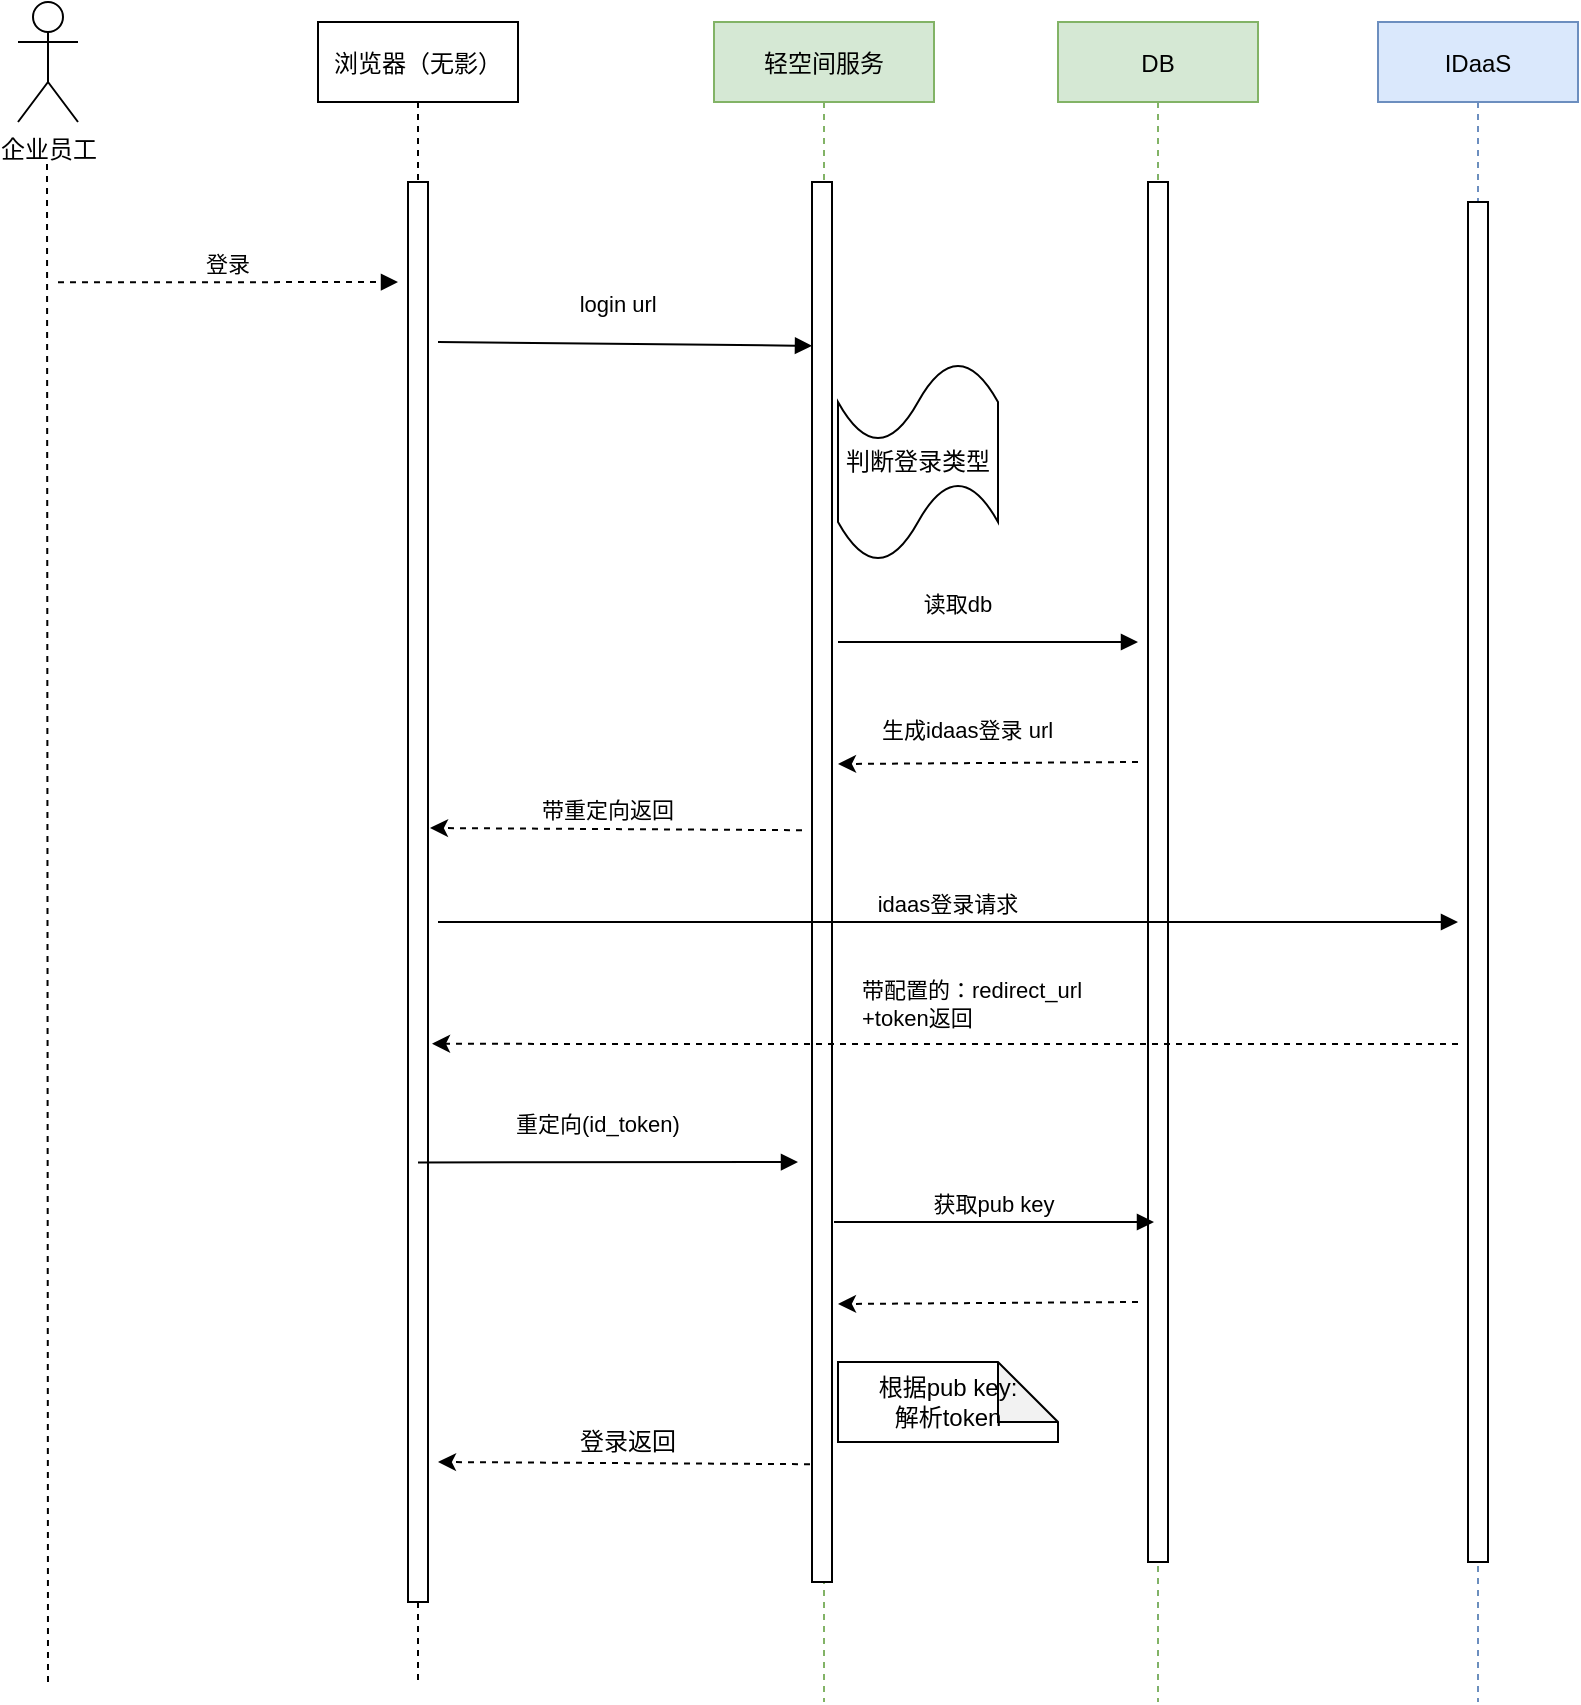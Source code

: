 <mxfile version="14.9.3" type="github">
  <diagram id="LR0RCxkH68ZpJCAaFkyw" name="Page-1">
    <mxGraphModel dx="2092" dy="841" grid="1" gridSize="10" guides="1" tooltips="1" connect="1" arrows="1" fold="1" page="1" pageScale="1" pageWidth="827" pageHeight="1169" math="0" shadow="0">
      <root>
        <mxCell id="0" />
        <mxCell id="1" parent="0" />
        <mxCell id="p_a_ilSG1iNqK-UMnlgY-5" value="轻空间服务" style="shape=umlLifeline;perimeter=lifelinePerimeter;container=1;collapsible=0;recursiveResize=0;rounded=0;shadow=0;strokeWidth=1;fillColor=#d5e8d4;strokeColor=#82b366;" vertex="1" parent="1">
          <mxGeometry x="298" y="80" width="110" height="840" as="geometry" />
        </mxCell>
        <mxCell id="p_a_ilSG1iNqK-UMnlgY-6" value="" style="points=[];perimeter=orthogonalPerimeter;rounded=0;shadow=0;strokeWidth=1;" vertex="1" parent="p_a_ilSG1iNqK-UMnlgY-5">
          <mxGeometry x="49" y="80" width="10" height="700" as="geometry" />
        </mxCell>
        <mxCell id="p_a_ilSG1iNqK-UMnlgY-7" value="DB" style="shape=umlLifeline;perimeter=lifelinePerimeter;container=1;collapsible=0;recursiveResize=0;rounded=0;shadow=0;strokeWidth=1;fillColor=#d5e8d4;strokeColor=#82b366;" vertex="1" parent="1">
          <mxGeometry x="470" y="80" width="100" height="840" as="geometry" />
        </mxCell>
        <mxCell id="p_a_ilSG1iNqK-UMnlgY-8" value="" style="points=[];perimeter=orthogonalPerimeter;rounded=0;shadow=0;strokeWidth=1;" vertex="1" parent="p_a_ilSG1iNqK-UMnlgY-7">
          <mxGeometry x="45" y="80" width="10" height="690" as="geometry" />
        </mxCell>
        <mxCell id="p_a_ilSG1iNqK-UMnlgY-14" value="login url" style="verticalAlign=bottom;endArrow=block;shadow=0;strokeWidth=1;entryX=0;entryY=0.117;entryDx=0;entryDy=0;entryPerimeter=0;" edge="1" parent="1" target="p_a_ilSG1iNqK-UMnlgY-6">
          <mxGeometry x="-0.039" y="11" relative="1" as="geometry">
            <mxPoint x="160" y="240.0" as="sourcePoint" />
            <mxPoint x="539.5" y="240.0" as="targetPoint" />
            <mxPoint as="offset" />
          </mxGeometry>
        </mxCell>
        <mxCell id="p_a_ilSG1iNqK-UMnlgY-15" value="IDaaS" style="shape=umlLifeline;perimeter=lifelinePerimeter;container=1;collapsible=0;recursiveResize=0;rounded=0;shadow=0;strokeWidth=1;fillColor=#dae8fc;strokeColor=#6c8ebf;" vertex="1" parent="1">
          <mxGeometry x="630" y="80" width="100" height="840" as="geometry" />
        </mxCell>
        <mxCell id="p_a_ilSG1iNqK-UMnlgY-16" value="" style="points=[];perimeter=orthogonalPerimeter;rounded=0;shadow=0;strokeWidth=1;" vertex="1" parent="p_a_ilSG1iNqK-UMnlgY-15">
          <mxGeometry x="45" y="90" width="10" height="680" as="geometry" />
        </mxCell>
        <mxCell id="p_a_ilSG1iNqK-UMnlgY-18" value="企业员工" style="shape=umlActor;verticalLabelPosition=bottom;verticalAlign=top;html=1;outlineConnect=0;" vertex="1" parent="1">
          <mxGeometry x="-50" y="70" width="30" height="60" as="geometry" />
        </mxCell>
        <mxCell id="p_a_ilSG1iNqK-UMnlgY-19" value="" style="endArrow=none;dashed=1;html=1;" edge="1" parent="1">
          <mxGeometry width="50" height="50" relative="1" as="geometry">
            <mxPoint x="-35" y="910" as="sourcePoint" />
            <mxPoint x="-35.5" y="150" as="targetPoint" />
          </mxGeometry>
        </mxCell>
        <mxCell id="p_a_ilSG1iNqK-UMnlgY-21" value="浏览器（无影）" style="shape=umlLifeline;perimeter=lifelinePerimeter;container=1;collapsible=0;recursiveResize=0;rounded=0;shadow=0;strokeWidth=1;" vertex="1" parent="1">
          <mxGeometry x="100" y="80" width="100" height="830" as="geometry" />
        </mxCell>
        <mxCell id="p_a_ilSG1iNqK-UMnlgY-22" value="" style="points=[];perimeter=orthogonalPerimeter;rounded=0;shadow=0;strokeWidth=1;" vertex="1" parent="p_a_ilSG1iNqK-UMnlgY-21">
          <mxGeometry x="45" y="80" width="10" height="710" as="geometry" />
        </mxCell>
        <mxCell id="p_a_ilSG1iNqK-UMnlgY-10" value="登录" style="verticalAlign=bottom;endArrow=block;shadow=0;strokeWidth=1;dashed=1;" edge="1" parent="p_a_ilSG1iNqK-UMnlgY-21">
          <mxGeometry relative="1" as="geometry">
            <mxPoint x="-130" y="130.17" as="sourcePoint" />
            <mxPoint x="40" y="130" as="targetPoint" />
          </mxGeometry>
        </mxCell>
        <mxCell id="p_a_ilSG1iNqK-UMnlgY-23" value="读取db" style="verticalAlign=bottom;endArrow=block;shadow=0;strokeWidth=1;" edge="1" parent="1">
          <mxGeometry x="-0.2" y="10" relative="1" as="geometry">
            <mxPoint x="360" y="390.0" as="sourcePoint" />
            <mxPoint x="510" y="390" as="targetPoint" />
            <mxPoint as="offset" />
          </mxGeometry>
        </mxCell>
        <mxCell id="p_a_ilSG1iNqK-UMnlgY-25" value="" style="endArrow=classic;html=1;dashed=1;" edge="1" parent="1">
          <mxGeometry width="50" height="50" relative="1" as="geometry">
            <mxPoint x="510" y="450" as="sourcePoint" />
            <mxPoint x="360" y="451" as="targetPoint" />
          </mxGeometry>
        </mxCell>
        <mxCell id="p_a_ilSG1iNqK-UMnlgY-26" value="idaas登录请求" style="verticalAlign=bottom;endArrow=block;shadow=0;strokeWidth=1;" edge="1" parent="1">
          <mxGeometry relative="1" as="geometry">
            <mxPoint x="160" y="530" as="sourcePoint" />
            <mxPoint x="670" y="530" as="targetPoint" />
          </mxGeometry>
        </mxCell>
        <mxCell id="p_a_ilSG1iNqK-UMnlgY-29" value="重定向(id_token)" style="verticalAlign=bottom;endArrow=block;shadow=0;strokeWidth=1;" edge="1" parent="1">
          <mxGeometry x="-0.052" y="10" relative="1" as="geometry">
            <mxPoint x="150" y="650.21" as="sourcePoint" />
            <mxPoint x="340" y="650" as="targetPoint" />
            <mxPoint as="offset" />
          </mxGeometry>
        </mxCell>
        <mxCell id="p_a_ilSG1iNqK-UMnlgY-31" value="登录返回" style="text;html=1;strokeColor=none;fillColor=none;align=center;verticalAlign=middle;whiteSpace=wrap;rounded=0;" vertex="1" parent="1">
          <mxGeometry x="220" y="780" width="70" height="20" as="geometry" />
        </mxCell>
        <mxCell id="p_a_ilSG1iNqK-UMnlgY-32" value="获取pub key" style="verticalAlign=bottom;endArrow=block;shadow=0;strokeWidth=1;" edge="1" parent="1">
          <mxGeometry relative="1" as="geometry">
            <mxPoint x="358" y="680.0" as="sourcePoint" />
            <mxPoint x="518" y="680" as="targetPoint" />
          </mxGeometry>
        </mxCell>
        <mxCell id="p_a_ilSG1iNqK-UMnlgY-33" value="" style="endArrow=classic;html=1;dashed=1;" edge="1" parent="1">
          <mxGeometry width="50" height="50" relative="1" as="geometry">
            <mxPoint x="510" y="720" as="sourcePoint" />
            <mxPoint x="360" y="721" as="targetPoint" />
          </mxGeometry>
        </mxCell>
        <mxCell id="p_a_ilSG1iNqK-UMnlgY-34" value="根据pub key:&lt;br&gt;解析token" style="shape=note;whiteSpace=wrap;html=1;backgroundOutline=1;darkOpacity=0.05;" vertex="1" parent="1">
          <mxGeometry x="360" y="750" width="110" height="40" as="geometry" />
        </mxCell>
        <mxCell id="p_a_ilSG1iNqK-UMnlgY-39" value="判断登录类型" style="shape=tape;whiteSpace=wrap;html=1;" vertex="1" parent="1">
          <mxGeometry x="360" y="250" width="80" height="100" as="geometry" />
        </mxCell>
        <mxCell id="p_a_ilSG1iNqK-UMnlgY-40" value="&lt;span style=&quot;color: rgb(0 , 0 , 0) ; font-family: &amp;#34;helvetica&amp;#34; ; font-size: 11px ; font-style: normal ; font-weight: 400 ; letter-spacing: normal ; text-align: center ; text-indent: 0px ; text-transform: none ; word-spacing: 0px ; background-color: rgb(255 , 255 , 255) ; display: inline ; float: none&quot;&gt;生成idaas登录 url&lt;/span&gt;" style="text;whiteSpace=wrap;html=1;" vertex="1" parent="1">
          <mxGeometry x="380" y="420" width="130" height="30" as="geometry" />
        </mxCell>
        <mxCell id="p_a_ilSG1iNqK-UMnlgY-41" value="" style="endArrow=classic;html=1;dashed=1;exitX=-0.5;exitY=0.463;exitDx=0;exitDy=0;exitPerimeter=0;" edge="1" parent="1" source="p_a_ilSG1iNqK-UMnlgY-6">
          <mxGeometry width="50" height="50" relative="1" as="geometry">
            <mxPoint x="340" y="480" as="sourcePoint" />
            <mxPoint x="156" y="483" as="targetPoint" />
          </mxGeometry>
        </mxCell>
        <mxCell id="p_a_ilSG1iNqK-UMnlgY-42" value="&lt;div style=&quot;text-align: center&quot;&gt;&lt;font face=&quot;helvetica&quot;&gt;&lt;span style=&quot;font-size: 11px ; background-color: rgb(255 , 255 , 255)&quot;&gt;带重定向返回&lt;/span&gt;&lt;/font&gt;&lt;/div&gt;" style="text;whiteSpace=wrap;html=1;" vertex="1" parent="1">
          <mxGeometry x="210" y="460" width="90" height="30" as="geometry" />
        </mxCell>
        <mxCell id="p_a_ilSG1iNqK-UMnlgY-43" value="" style="endArrow=classic;html=1;dashed=1;entryX=1.2;entryY=0.597;entryDx=0;entryDy=0;entryPerimeter=0;" edge="1" parent="1">
          <mxGeometry width="50" height="50" relative="1" as="geometry">
            <mxPoint x="670" y="591" as="sourcePoint" />
            <mxPoint x="157" y="590.87" as="targetPoint" />
            <Array as="points">
              <mxPoint x="250" y="591" />
            </Array>
          </mxGeometry>
        </mxCell>
        <mxCell id="p_a_ilSG1iNqK-UMnlgY-44" value="&lt;span style=&quot;color: rgb(0 , 0 , 0) ; font-family: &amp;#34;helvetica&amp;#34; ; font-size: 11px ; font-style: normal ; font-weight: 400 ; letter-spacing: normal ; text-align: center ; text-indent: 0px ; text-transform: none ; word-spacing: 0px ; background-color: rgb(255 , 255 , 255) ; display: inline ; float: none&quot;&gt;带配置的：redirect_url&lt;br&gt;+token返回&lt;/span&gt;" style="text;whiteSpace=wrap;html=1;" vertex="1" parent="1">
          <mxGeometry x="370" y="550" width="150" height="30" as="geometry" />
        </mxCell>
        <mxCell id="p_a_ilSG1iNqK-UMnlgY-45" value="" style="endArrow=classic;html=1;dashed=1;exitX=-0.5;exitY=0.463;exitDx=0;exitDy=0;exitPerimeter=0;" edge="1" parent="1">
          <mxGeometry width="50" height="50" relative="1" as="geometry">
            <mxPoint x="346" y="801.1" as="sourcePoint" />
            <mxPoint x="160" y="800" as="targetPoint" />
          </mxGeometry>
        </mxCell>
      </root>
    </mxGraphModel>
  </diagram>
</mxfile>
